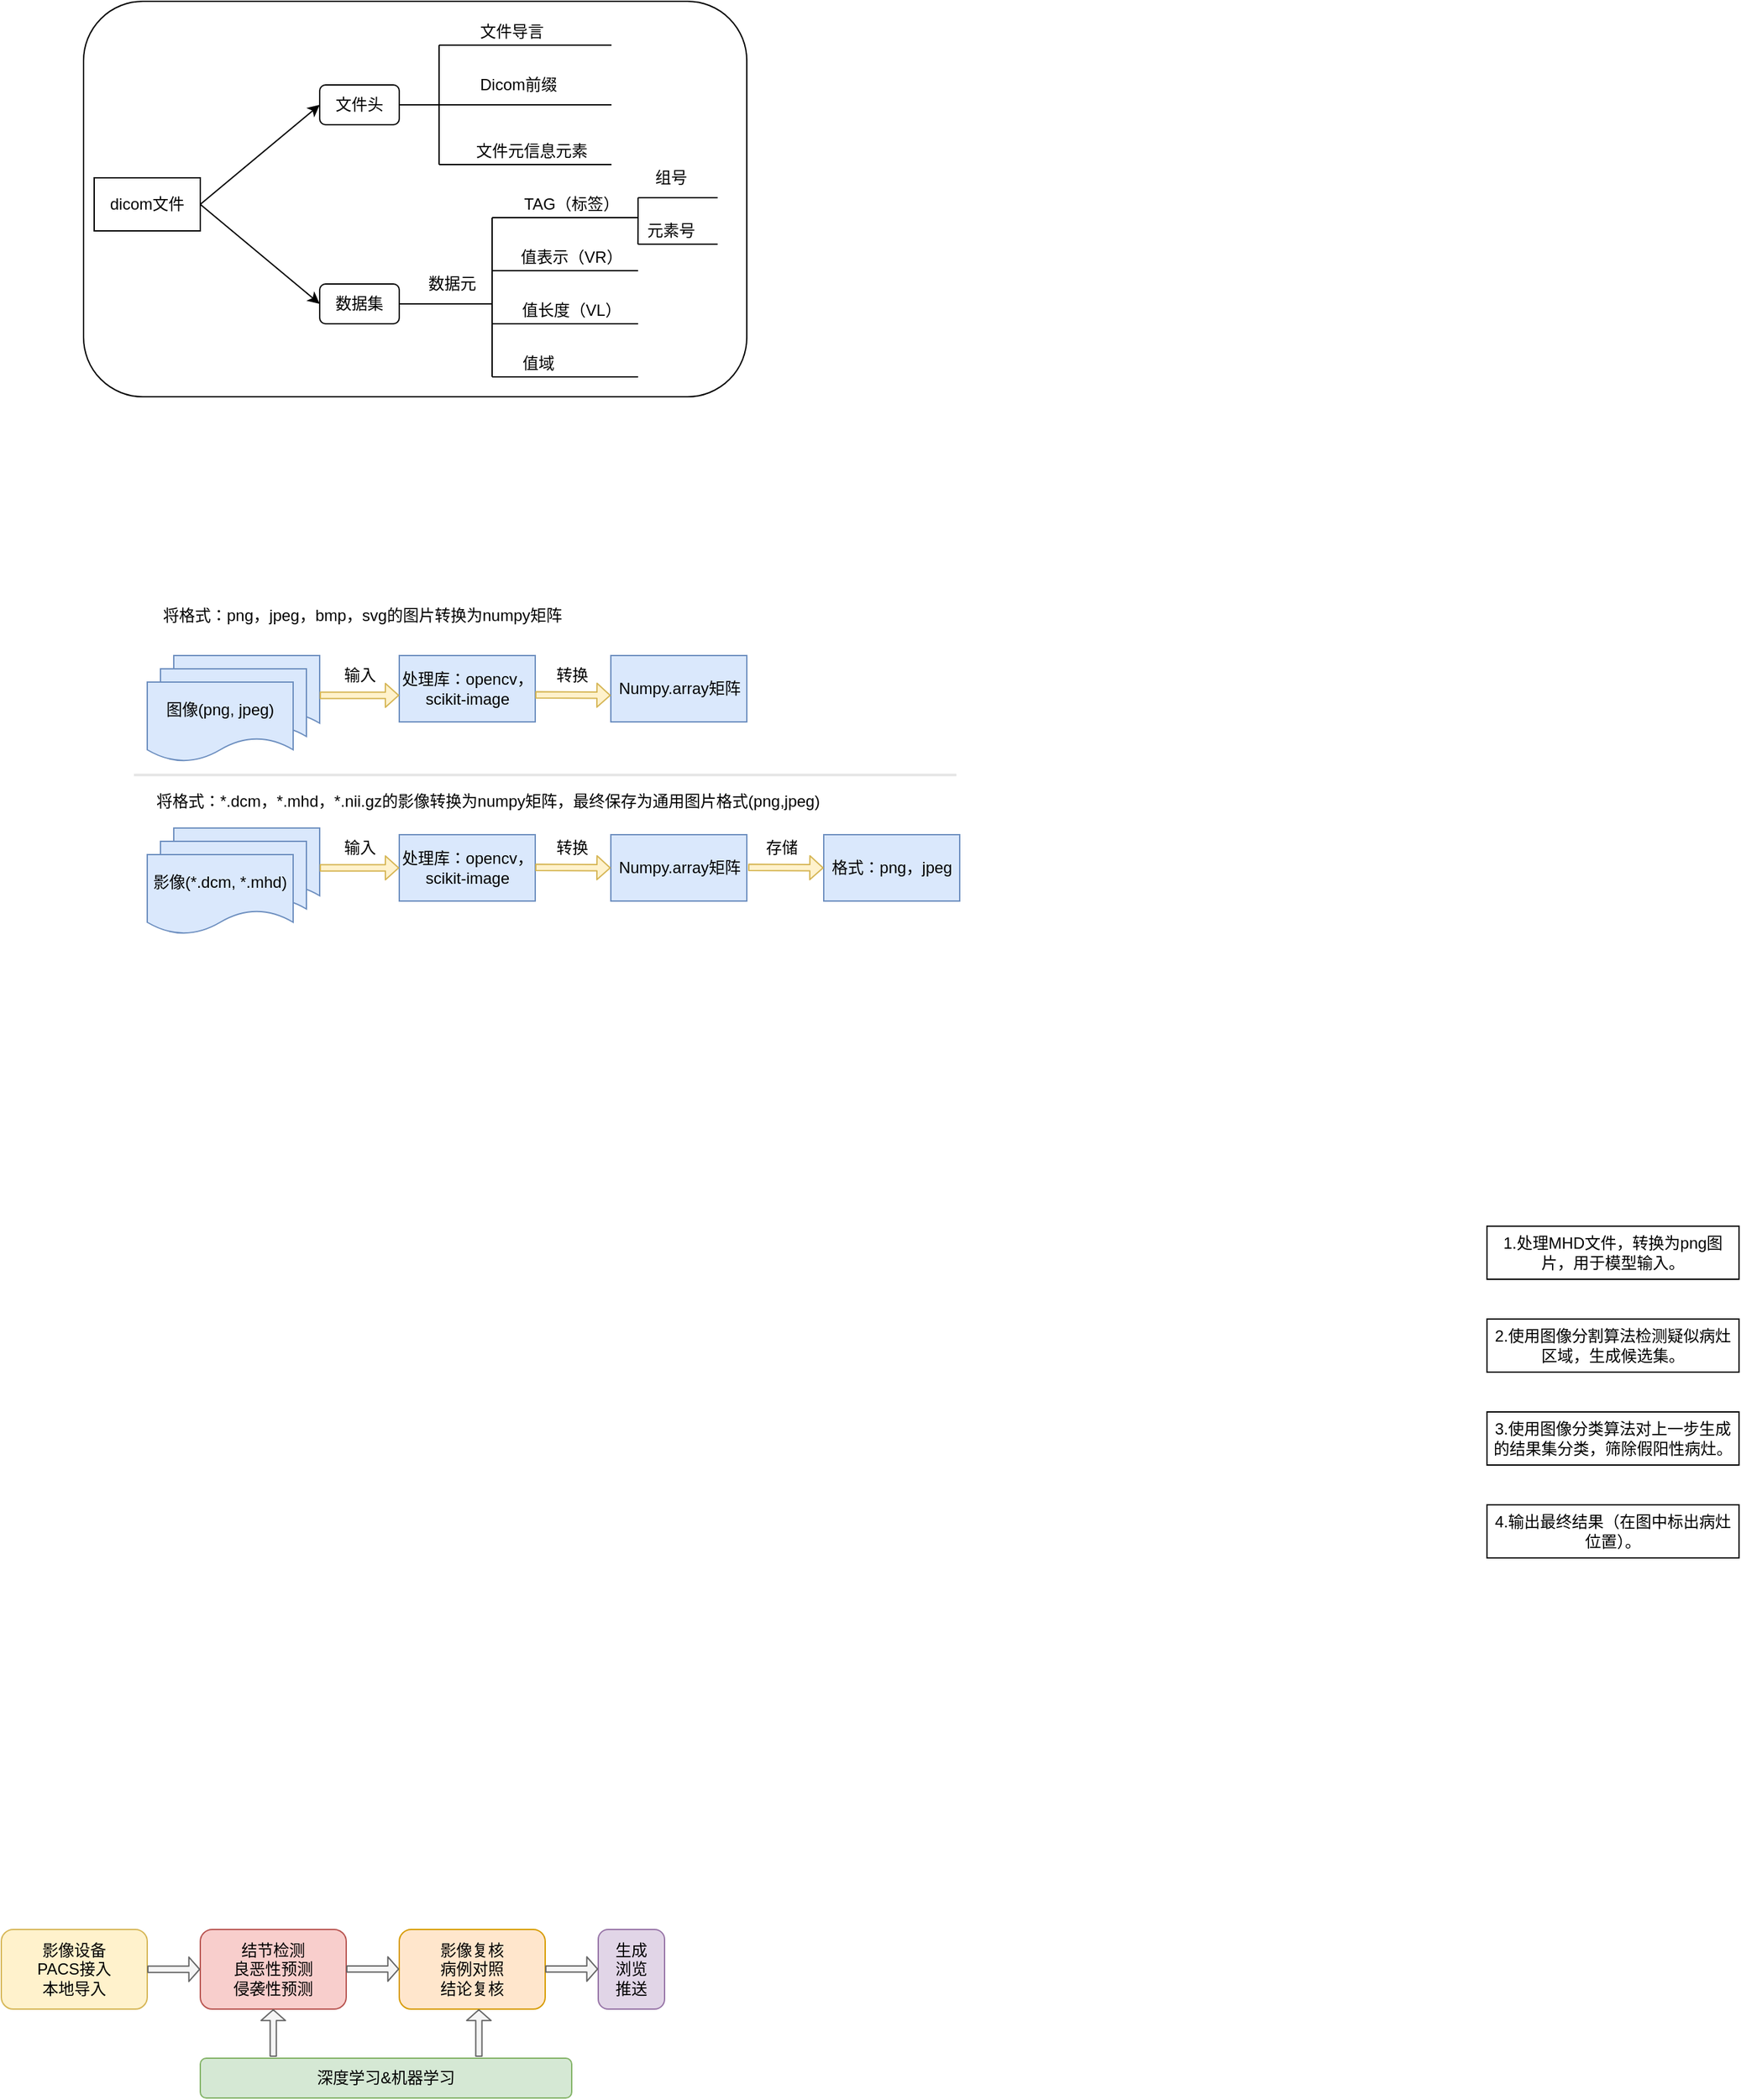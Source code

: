 <mxfile version="15.0.6" type="github">
  <diagram id="MWwCbxop2y0VMCHe68bo" name="Page-1">
    <mxGraphModel dx="541" dy="369" grid="1" gridSize="10" guides="1" tooltips="1" connect="1" arrows="1" fold="1" page="0" pageScale="1" pageWidth="2336" pageHeight="1654" math="0" shadow="0">
      <root>
        <mxCell id="0" />
        <mxCell id="1" parent="0" />
        <mxCell id="5mdizbrDEBgbeSs6b8gt-1" value="" style="rounded=1;whiteSpace=wrap;html=1;" parent="1" vertex="1">
          <mxGeometry x="262" y="117" width="500" height="298" as="geometry" />
        </mxCell>
        <mxCell id="Jd560P1QfWbewZKe6wbI-2" value="dicom文件" style="rounded=0;whiteSpace=wrap;html=1;" parent="1" vertex="1">
          <mxGeometry x="270" y="250" width="80" height="40" as="geometry" />
        </mxCell>
        <mxCell id="Jd560P1QfWbewZKe6wbI-3" value="文件头" style="rounded=1;whiteSpace=wrap;html=1;" parent="1" vertex="1">
          <mxGeometry x="440" y="180" width="60" height="30" as="geometry" />
        </mxCell>
        <mxCell id="Jd560P1QfWbewZKe6wbI-4" value="数据集" style="rounded=1;whiteSpace=wrap;html=1;" parent="1" vertex="1">
          <mxGeometry x="440" y="330" width="60" height="30" as="geometry" />
        </mxCell>
        <mxCell id="Jd560P1QfWbewZKe6wbI-6" value="" style="endArrow=classic;html=1;exitX=1;exitY=0.5;exitDx=0;exitDy=0;entryX=0;entryY=0.5;entryDx=0;entryDy=0;" parent="1" source="Jd560P1QfWbewZKe6wbI-2" target="Jd560P1QfWbewZKe6wbI-3" edge="1">
          <mxGeometry width="50" height="50" relative="1" as="geometry">
            <mxPoint x="660" y="450" as="sourcePoint" />
            <mxPoint x="710" y="400" as="targetPoint" />
          </mxGeometry>
        </mxCell>
        <mxCell id="Jd560P1QfWbewZKe6wbI-7" value="" style="endArrow=classic;html=1;exitX=1;exitY=0.5;exitDx=0;exitDy=0;entryX=0;entryY=0.5;entryDx=0;entryDy=0;" parent="1" source="Jd560P1QfWbewZKe6wbI-2" target="Jd560P1QfWbewZKe6wbI-4" edge="1">
          <mxGeometry width="50" height="50" relative="1" as="geometry">
            <mxPoint x="660" y="450" as="sourcePoint" />
            <mxPoint x="710" y="400" as="targetPoint" />
          </mxGeometry>
        </mxCell>
        <mxCell id="Jd560P1QfWbewZKe6wbI-8" value="文件导言" style="text;html=1;strokeColor=none;fillColor=none;align=center;verticalAlign=middle;whiteSpace=wrap;rounded=0;" parent="1" vertex="1">
          <mxGeometry x="550" y="130" width="70" height="20" as="geometry" />
        </mxCell>
        <mxCell id="Jd560P1QfWbewZKe6wbI-9" value="Dicom前缀" style="text;html=1;strokeColor=none;fillColor=none;align=center;verticalAlign=middle;whiteSpace=wrap;rounded=0;" parent="1" vertex="1">
          <mxGeometry x="550" y="170" width="80" height="20" as="geometry" />
        </mxCell>
        <mxCell id="Jd560P1QfWbewZKe6wbI-10" value="文件元信息元素" style="text;html=1;strokeColor=none;fillColor=none;align=center;verticalAlign=middle;whiteSpace=wrap;rounded=0;" parent="1" vertex="1">
          <mxGeometry x="550" y="220" width="100" height="20" as="geometry" />
        </mxCell>
        <mxCell id="Jd560P1QfWbewZKe6wbI-11" value="" style="endArrow=none;html=1;exitX=1;exitY=0.5;exitDx=0;exitDy=0;" parent="1" source="Jd560P1QfWbewZKe6wbI-3" edge="1">
          <mxGeometry width="50" height="50" relative="1" as="geometry">
            <mxPoint x="660" y="420" as="sourcePoint" />
            <mxPoint x="660" y="195" as="targetPoint" />
          </mxGeometry>
        </mxCell>
        <mxCell id="Jd560P1QfWbewZKe6wbI-12" value="" style="endArrow=none;html=1;" parent="1" edge="1">
          <mxGeometry width="50" height="50" relative="1" as="geometry">
            <mxPoint x="530" y="240" as="sourcePoint" />
            <mxPoint x="530" y="150" as="targetPoint" />
          </mxGeometry>
        </mxCell>
        <mxCell id="Jd560P1QfWbewZKe6wbI-13" value="" style="endArrow=none;html=1;" parent="1" edge="1">
          <mxGeometry width="50" height="50" relative="1" as="geometry">
            <mxPoint x="530" y="150" as="sourcePoint" />
            <mxPoint x="660" y="150" as="targetPoint" />
          </mxGeometry>
        </mxCell>
        <mxCell id="Jd560P1QfWbewZKe6wbI-14" value="" style="endArrow=none;html=1;" parent="1" edge="1">
          <mxGeometry width="50" height="50" relative="1" as="geometry">
            <mxPoint x="530" y="240" as="sourcePoint" />
            <mxPoint x="660" y="240" as="targetPoint" />
          </mxGeometry>
        </mxCell>
        <mxCell id="Jd560P1QfWbewZKe6wbI-16" value="数据元" style="text;html=1;strokeColor=none;fillColor=none;align=center;verticalAlign=middle;whiteSpace=wrap;rounded=0;" parent="1" vertex="1">
          <mxGeometry x="520" y="320" width="40" height="20" as="geometry" />
        </mxCell>
        <mxCell id="Jd560P1QfWbewZKe6wbI-17" value="" style="endArrow=none;html=1;exitX=1;exitY=0.5;exitDx=0;exitDy=0;" parent="1" source="Jd560P1QfWbewZKe6wbI-4" edge="1">
          <mxGeometry width="50" height="50" relative="1" as="geometry">
            <mxPoint x="660" y="420" as="sourcePoint" />
            <mxPoint x="570" y="345" as="targetPoint" />
          </mxGeometry>
        </mxCell>
        <mxCell id="Jd560P1QfWbewZKe6wbI-18" value="" style="endArrow=none;html=1;" parent="1" edge="1">
          <mxGeometry width="50" height="50" relative="1" as="geometry">
            <mxPoint x="570" y="400" as="sourcePoint" />
            <mxPoint x="570" y="280" as="targetPoint" />
          </mxGeometry>
        </mxCell>
        <mxCell id="Jd560P1QfWbewZKe6wbI-19" value="" style="endArrow=none;html=1;" parent="1" edge="1">
          <mxGeometry width="50" height="50" relative="1" as="geometry">
            <mxPoint x="570" y="280" as="sourcePoint" />
            <mxPoint x="680" y="280" as="targetPoint" />
          </mxGeometry>
        </mxCell>
        <mxCell id="Jd560P1QfWbewZKe6wbI-20" value="TAG（标签）" style="text;html=1;strokeColor=none;fillColor=none;align=center;verticalAlign=middle;whiteSpace=wrap;rounded=0;" parent="1" vertex="1">
          <mxGeometry x="580" y="260" width="100" height="20" as="geometry" />
        </mxCell>
        <mxCell id="Jd560P1QfWbewZKe6wbI-22" value="" style="endArrow=none;html=1;" parent="1" edge="1">
          <mxGeometry width="50" height="50" relative="1" as="geometry">
            <mxPoint x="570" y="320" as="sourcePoint" />
            <mxPoint x="680" y="320" as="targetPoint" />
          </mxGeometry>
        </mxCell>
        <mxCell id="Jd560P1QfWbewZKe6wbI-23" value="值表示（VR）" style="text;html=1;strokeColor=none;fillColor=none;align=center;verticalAlign=middle;whiteSpace=wrap;rounded=0;" parent="1" vertex="1">
          <mxGeometry x="570" y="300" width="120" height="20" as="geometry" />
        </mxCell>
        <mxCell id="Jd560P1QfWbewZKe6wbI-24" value="" style="endArrow=none;html=1;" parent="1" edge="1">
          <mxGeometry width="50" height="50" relative="1" as="geometry">
            <mxPoint x="570" y="360" as="sourcePoint" />
            <mxPoint x="680" y="360" as="targetPoint" />
          </mxGeometry>
        </mxCell>
        <mxCell id="Jd560P1QfWbewZKe6wbI-25" value="值长度（VL）" style="text;html=1;strokeColor=none;fillColor=none;align=center;verticalAlign=middle;whiteSpace=wrap;rounded=0;" parent="1" vertex="1">
          <mxGeometry x="575" y="340" width="110" height="20" as="geometry" />
        </mxCell>
        <mxCell id="Jd560P1QfWbewZKe6wbI-26" value="" style="endArrow=none;html=1;" parent="1" edge="1">
          <mxGeometry width="50" height="50" relative="1" as="geometry">
            <mxPoint x="570" y="400" as="sourcePoint" />
            <mxPoint x="680" y="400" as="targetPoint" />
          </mxGeometry>
        </mxCell>
        <mxCell id="Jd560P1QfWbewZKe6wbI-27" value="值域" style="text;html=1;strokeColor=none;fillColor=none;align=center;verticalAlign=middle;whiteSpace=wrap;rounded=0;" parent="1" vertex="1">
          <mxGeometry x="575" y="380" width="60" height="20" as="geometry" />
        </mxCell>
        <mxCell id="Jd560P1QfWbewZKe6wbI-28" value="" style="endArrow=none;html=1;" parent="1" edge="1">
          <mxGeometry width="50" height="50" relative="1" as="geometry">
            <mxPoint x="680" y="300" as="sourcePoint" />
            <mxPoint x="740" y="300" as="targetPoint" />
          </mxGeometry>
        </mxCell>
        <mxCell id="Jd560P1QfWbewZKe6wbI-29" value="" style="endArrow=none;html=1;" parent="1" edge="1">
          <mxGeometry width="50" height="50" relative="1" as="geometry">
            <mxPoint x="680" y="265" as="sourcePoint" />
            <mxPoint x="740" y="265" as="targetPoint" />
          </mxGeometry>
        </mxCell>
        <mxCell id="Jd560P1QfWbewZKe6wbI-30" value="" style="endArrow=none;html=1;entryX=1;entryY=0.25;entryDx=0;entryDy=0;exitX=0.916;exitY=0.007;exitDx=0;exitDy=0;exitPerimeter=0;" parent="1" source="Jd560P1QfWbewZKe6wbI-23" target="Jd560P1QfWbewZKe6wbI-20" edge="1">
          <mxGeometry width="50" height="50" relative="1" as="geometry">
            <mxPoint x="680" y="298" as="sourcePoint" />
            <mxPoint x="680" y="270" as="targetPoint" />
            <Array as="points">
              <mxPoint x="680" y="290" />
            </Array>
          </mxGeometry>
        </mxCell>
        <mxCell id="Jd560P1QfWbewZKe6wbI-31" value="组号" style="text;html=1;strokeColor=none;fillColor=none;align=center;verticalAlign=middle;whiteSpace=wrap;rounded=0;" parent="1" vertex="1">
          <mxGeometry x="685" y="240" width="40" height="20" as="geometry" />
        </mxCell>
        <mxCell id="Jd560P1QfWbewZKe6wbI-32" value="元素号" style="text;html=1;strokeColor=none;fillColor=none;align=center;verticalAlign=middle;whiteSpace=wrap;rounded=0;" parent="1" vertex="1">
          <mxGeometry x="685" y="280" width="40" height="20" as="geometry" />
        </mxCell>
        <mxCell id="lEhJyzqjpE_s5oZcJw1o-1" value="影像设备&lt;br&gt;PACS接入&lt;br&gt;本地导入" style="rounded=1;whiteSpace=wrap;html=1;fillColor=#fff2cc;strokeColor=#d6b656;" vertex="1" parent="1">
          <mxGeometry x="200" y="1570" width="110" height="60" as="geometry" />
        </mxCell>
        <mxCell id="lEhJyzqjpE_s5oZcJw1o-2" value="结节检测&lt;br&gt;良恶性预测&lt;br&gt;侵袭性预测" style="rounded=1;whiteSpace=wrap;html=1;fillColor=#f8cecc;strokeColor=#b85450;" vertex="1" parent="1">
          <mxGeometry x="350" y="1570" width="110" height="60" as="geometry" />
        </mxCell>
        <mxCell id="lEhJyzqjpE_s5oZcJw1o-5" value="影像复核&lt;br&gt;病例对照&lt;br&gt;结论复核" style="rounded=1;whiteSpace=wrap;html=1;fillColor=#ffe6cc;strokeColor=#d79b00;" vertex="1" parent="1">
          <mxGeometry x="500" y="1570" width="110" height="60" as="geometry" />
        </mxCell>
        <mxCell id="lEhJyzqjpE_s5oZcJw1o-6" value="生成&lt;br&gt;浏览&lt;br&gt;推送" style="rounded=1;whiteSpace=wrap;html=1;fillColor=#e1d5e7;strokeColor=#9673a6;" vertex="1" parent="1">
          <mxGeometry x="650" y="1570" width="50" height="60" as="geometry" />
        </mxCell>
        <mxCell id="lEhJyzqjpE_s5oZcJw1o-7" value="深度学习&amp;amp;机器学习" style="rounded=1;whiteSpace=wrap;html=1;fillColor=#d5e8d4;strokeColor=#82b366;" vertex="1" parent="1">
          <mxGeometry x="350" y="1667" width="280" height="30" as="geometry" />
        </mxCell>
        <mxCell id="lEhJyzqjpE_s5oZcJw1o-8" value="" style="shape=flexArrow;endArrow=classic;html=1;exitX=1;exitY=0.5;exitDx=0;exitDy=0;entryX=0;entryY=0.5;entryDx=0;entryDy=0;width=4.651;endSize=2.376;endWidth=12.732;fillColor=#f5f5f5;strokeColor=#666666;" edge="1" parent="1" source="lEhJyzqjpE_s5oZcJw1o-1" target="lEhJyzqjpE_s5oZcJw1o-2">
          <mxGeometry width="50" height="50" relative="1" as="geometry">
            <mxPoint x="480" y="1690" as="sourcePoint" />
            <mxPoint x="530" y="1640" as="targetPoint" />
          </mxGeometry>
        </mxCell>
        <mxCell id="lEhJyzqjpE_s5oZcJw1o-13" value="" style="shape=flexArrow;endArrow=classic;html=1;exitX=1;exitY=0.5;exitDx=0;exitDy=0;entryX=0;entryY=0.5;entryDx=0;entryDy=0;width=4.651;endSize=2.376;endWidth=12.732;fillColor=#f5f5f5;strokeColor=#666666;" edge="1" parent="1">
          <mxGeometry width="50" height="50" relative="1" as="geometry">
            <mxPoint x="610" y="1599.8" as="sourcePoint" />
            <mxPoint x="650" y="1599.8" as="targetPoint" />
          </mxGeometry>
        </mxCell>
        <mxCell id="lEhJyzqjpE_s5oZcJw1o-14" value="" style="shape=flexArrow;endArrow=classic;html=1;exitX=1;exitY=0.5;exitDx=0;exitDy=0;entryX=0;entryY=0.5;entryDx=0;entryDy=0;width=4.651;endSize=2.376;endWidth=12.732;fillColor=#f5f5f5;strokeColor=#666666;" edge="1" parent="1">
          <mxGeometry width="50" height="50" relative="1" as="geometry">
            <mxPoint x="460" y="1599.8" as="sourcePoint" />
            <mxPoint x="500" y="1599.8" as="targetPoint" />
          </mxGeometry>
        </mxCell>
        <mxCell id="lEhJyzqjpE_s5oZcJw1o-15" value="" style="shape=flexArrow;endArrow=classic;html=1;entryX=0;entryY=0.5;entryDx=0;entryDy=0;width=4.651;endSize=2.376;endWidth=12.732;fillColor=#f5f5f5;strokeColor=#666666;" edge="1" parent="1">
          <mxGeometry width="50" height="50" relative="1" as="geometry">
            <mxPoint x="560" y="1666" as="sourcePoint" />
            <mxPoint x="560" y="1630" as="targetPoint" />
            <Array as="points">
              <mxPoint x="560" y="1630" />
            </Array>
          </mxGeometry>
        </mxCell>
        <mxCell id="lEhJyzqjpE_s5oZcJw1o-16" value="" style="shape=flexArrow;endArrow=classic;html=1;entryX=0.5;entryY=1;entryDx=0;entryDy=0;width=4.651;endSize=2.376;endWidth=12.732;fillColor=#f5f5f5;strokeColor=#666666;" edge="1" parent="1" target="lEhJyzqjpE_s5oZcJw1o-2">
          <mxGeometry width="50" height="50" relative="1" as="geometry">
            <mxPoint x="405" y="1666" as="sourcePoint" />
            <mxPoint x="421" y="1666" as="targetPoint" />
          </mxGeometry>
        </mxCell>
        <mxCell id="lEhJyzqjpE_s5oZcJw1o-18" value="图像(png, jpeg)" style="shape=document;whiteSpace=wrap;html=1;boundedLbl=1;fillColor=#dae8fc;strokeColor=#6c8ebf;" vertex="1" parent="1">
          <mxGeometry x="330" y="740" width="110" height="60" as="geometry" />
        </mxCell>
        <mxCell id="lEhJyzqjpE_s5oZcJw1o-19" value="图像(png, jpeg)" style="shape=document;whiteSpace=wrap;html=1;boundedLbl=1;fillColor=#dae8fc;strokeColor=#6c8ebf;" vertex="1" parent="1">
          <mxGeometry x="320" y="750" width="110" height="60" as="geometry" />
        </mxCell>
        <mxCell id="lEhJyzqjpE_s5oZcJw1o-20" value="影像(*.dcm, *.mhd)" style="shape=document;whiteSpace=wrap;html=1;boundedLbl=1;fillColor=#dae8fc;strokeColor=#6c8ebf;" vertex="1" parent="1">
          <mxGeometry x="310" y="760" width="110" height="60" as="geometry" />
        </mxCell>
        <mxCell id="lEhJyzqjpE_s5oZcJw1o-21" value="处理库：opencv，&lt;br&gt;scikit-image" style="rounded=0;whiteSpace=wrap;html=1;fillColor=#dae8fc;strokeColor=#6c8ebf;" vertex="1" parent="1">
          <mxGeometry x="500" y="745" width="102.5" height="50" as="geometry" />
        </mxCell>
        <mxCell id="lEhJyzqjpE_s5oZcJw1o-23" value="Numpy.array矩阵" style="rounded=0;whiteSpace=wrap;html=1;fillColor=#dae8fc;strokeColor=#6c8ebf;" vertex="1" parent="1">
          <mxGeometry x="659.5" y="745" width="102.5" height="50" as="geometry" />
        </mxCell>
        <mxCell id="lEhJyzqjpE_s5oZcJw1o-24" value="格式：png，jpeg" style="rounded=0;whiteSpace=wrap;html=1;fillColor=#dae8fc;strokeColor=#6c8ebf;" vertex="1" parent="1">
          <mxGeometry x="820" y="745" width="102.5" height="50" as="geometry" />
        </mxCell>
        <mxCell id="lEhJyzqjpE_s5oZcJw1o-25" value="" style="shape=flexArrow;endArrow=classic;html=1;entryX=0;entryY=0.5;entryDx=0;entryDy=0;width=4.722;endSize=2.992;endWidth=12.299;fillColor=#fff2cc;strokeColor=#d6b656;" edge="1" parent="1" target="lEhJyzqjpE_s5oZcJw1o-21">
          <mxGeometry width="50" height="50" relative="1" as="geometry">
            <mxPoint x="440" y="770" as="sourcePoint" />
            <mxPoint x="630" y="840" as="targetPoint" />
          </mxGeometry>
        </mxCell>
        <mxCell id="lEhJyzqjpE_s5oZcJw1o-26" value="输入" style="text;html=1;align=center;verticalAlign=middle;resizable=0;points=[];autosize=1;strokeColor=none;fillColor=none;" vertex="1" parent="1">
          <mxGeometry x="450" y="745" width="40" height="20" as="geometry" />
        </mxCell>
        <mxCell id="lEhJyzqjpE_s5oZcJw1o-27" value="" style="shape=flexArrow;endArrow=classic;html=1;entryX=0;entryY=0.5;entryDx=0;entryDy=0;width=4.722;endSize=2.992;endWidth=12.299;fillColor=#fff2cc;strokeColor=#d6b656;" edge="1" parent="1" target="lEhJyzqjpE_s5oZcJw1o-23">
          <mxGeometry width="50" height="50" relative="1" as="geometry">
            <mxPoint x="602.5" y="769.58" as="sourcePoint" />
            <mxPoint x="652.5" y="769.58" as="targetPoint" />
          </mxGeometry>
        </mxCell>
        <mxCell id="lEhJyzqjpE_s5oZcJw1o-28" value="" style="shape=flexArrow;endArrow=classic;html=1;entryX=0;entryY=0.5;entryDx=0;entryDy=0;width=4.722;endSize=2.992;endWidth=12.299;fillColor=#fff2cc;strokeColor=#d6b656;" edge="1" parent="1">
          <mxGeometry width="50" height="50" relative="1" as="geometry">
            <mxPoint x="763" y="769.58" as="sourcePoint" />
            <mxPoint x="820" y="770" as="targetPoint" />
          </mxGeometry>
        </mxCell>
        <mxCell id="lEhJyzqjpE_s5oZcJw1o-29" value="转换" style="text;html=1;align=center;verticalAlign=middle;resizable=0;points=[];autosize=1;strokeColor=none;fillColor=none;" vertex="1" parent="1">
          <mxGeometry x="610" y="745" width="40" height="20" as="geometry" />
        </mxCell>
        <mxCell id="lEhJyzqjpE_s5oZcJw1o-30" value="存储" style="text;html=1;align=center;verticalAlign=middle;resizable=0;points=[];autosize=1;strokeColor=none;fillColor=none;" vertex="1" parent="1">
          <mxGeometry x="768" y="745" width="40" height="20" as="geometry" />
        </mxCell>
        <mxCell id="lEhJyzqjpE_s5oZcJw1o-32" value="图像(png, jpeg)" style="shape=document;whiteSpace=wrap;html=1;boundedLbl=1;fillColor=#dae8fc;strokeColor=#6c8ebf;" vertex="1" parent="1">
          <mxGeometry x="330" y="610" width="110" height="60" as="geometry" />
        </mxCell>
        <mxCell id="lEhJyzqjpE_s5oZcJw1o-33" value="图像(png, jpeg)" style="shape=document;whiteSpace=wrap;html=1;boundedLbl=1;fillColor=#dae8fc;strokeColor=#6c8ebf;" vertex="1" parent="1">
          <mxGeometry x="320" y="620" width="110" height="60" as="geometry" />
        </mxCell>
        <mxCell id="lEhJyzqjpE_s5oZcJw1o-34" value="图像(png, jpeg)" style="shape=document;whiteSpace=wrap;html=1;boundedLbl=1;fillColor=#dae8fc;strokeColor=#6c8ebf;" vertex="1" parent="1">
          <mxGeometry x="310" y="630" width="110" height="60" as="geometry" />
        </mxCell>
        <mxCell id="lEhJyzqjpE_s5oZcJw1o-35" value="处理库：opencv，&lt;br&gt;scikit-image" style="rounded=0;whiteSpace=wrap;html=1;fillColor=#dae8fc;strokeColor=#6c8ebf;" vertex="1" parent="1">
          <mxGeometry x="500" y="610" width="102.5" height="50" as="geometry" />
        </mxCell>
        <mxCell id="lEhJyzqjpE_s5oZcJw1o-36" value="Numpy.array矩阵" style="rounded=0;whiteSpace=wrap;html=1;fillColor=#dae8fc;strokeColor=#6c8ebf;" vertex="1" parent="1">
          <mxGeometry x="659.5" y="610" width="102.5" height="50" as="geometry" />
        </mxCell>
        <mxCell id="lEhJyzqjpE_s5oZcJw1o-37" value="" style="shape=flexArrow;endArrow=classic;html=1;entryX=0;entryY=0.5;entryDx=0;entryDy=0;width=4.722;endSize=2.992;endWidth=12.299;fillColor=#fff2cc;strokeColor=#d6b656;" edge="1" parent="1">
          <mxGeometry width="50" height="50" relative="1" as="geometry">
            <mxPoint x="440" y="640" as="sourcePoint" />
            <mxPoint x="500" y="640" as="targetPoint" />
          </mxGeometry>
        </mxCell>
        <mxCell id="lEhJyzqjpE_s5oZcJw1o-38" value="输入" style="text;html=1;align=center;verticalAlign=middle;resizable=0;points=[];autosize=1;strokeColor=none;fillColor=none;" vertex="1" parent="1">
          <mxGeometry x="450" y="615" width="40" height="20" as="geometry" />
        </mxCell>
        <mxCell id="lEhJyzqjpE_s5oZcJw1o-40" value="" style="shape=flexArrow;endArrow=classic;html=1;entryX=0;entryY=0.5;entryDx=0;entryDy=0;width=4.722;endSize=2.992;endWidth=12.299;fillColor=#fff2cc;strokeColor=#d6b656;" edge="1" parent="1">
          <mxGeometry width="50" height="50" relative="1" as="geometry">
            <mxPoint x="602.5" y="639.58" as="sourcePoint" />
            <mxPoint x="659.5" y="640" as="targetPoint" />
          </mxGeometry>
        </mxCell>
        <mxCell id="lEhJyzqjpE_s5oZcJw1o-41" value="转换" style="text;html=1;align=center;verticalAlign=middle;resizable=0;points=[];autosize=1;strokeColor=none;fillColor=none;" vertex="1" parent="1">
          <mxGeometry x="610" y="615" width="40" height="20" as="geometry" />
        </mxCell>
        <mxCell id="lEhJyzqjpE_s5oZcJw1o-42" value="将格式：png，jpeg，bmp，svg的图片转换为numpy矩阵" style="text;html=1;strokeColor=none;fillColor=none;align=left;verticalAlign=middle;whiteSpace=wrap;rounded=0;" vertex="1" parent="1">
          <mxGeometry x="320" y="570" width="500" height="20" as="geometry" />
        </mxCell>
        <mxCell id="lEhJyzqjpE_s5oZcJw1o-43" value="将格式：*.dcm，*.mhd，*.nii.gz的影像转换为numpy矩阵，最终保存为通用图片格式(png,jpeg)" style="text;html=1;strokeColor=none;fillColor=none;align=left;verticalAlign=middle;whiteSpace=wrap;rounded=0;" vertex="1" parent="1">
          <mxGeometry x="315" y="710" width="540" height="20" as="geometry" />
        </mxCell>
        <mxCell id="lEhJyzqjpE_s5oZcJw1o-44" value="" style="endArrow=none;html=1;strokeWidth=2;strokeColor=#E6E6E6;" edge="1" parent="1">
          <mxGeometry width="50" height="50" relative="1" as="geometry">
            <mxPoint x="300" y="700" as="sourcePoint" />
            <mxPoint x="920" y="700" as="targetPoint" />
          </mxGeometry>
        </mxCell>
        <mxCell id="lEhJyzqjpE_s5oZcJw1o-56" value="1.处理MHD文件，转换为png图片，用于模型输入。" style="rounded=0;whiteSpace=wrap;html=1;strokeWidth=1;" vertex="1" parent="1">
          <mxGeometry x="1320" y="1040" width="190" height="40" as="geometry" />
        </mxCell>
        <mxCell id="lEhJyzqjpE_s5oZcJw1o-57" value="2.使用图像分割算法检测疑似病灶区域，生成候选集。" style="rounded=0;whiteSpace=wrap;html=1;strokeWidth=1;" vertex="1" parent="1">
          <mxGeometry x="1320" y="1110" width="190" height="40" as="geometry" />
        </mxCell>
        <mxCell id="lEhJyzqjpE_s5oZcJw1o-58" value="3.使用图像分类算法对上一步生成的结果集分类，筛除假阳性病灶。" style="rounded=0;whiteSpace=wrap;html=1;strokeWidth=1;" vertex="1" parent="1">
          <mxGeometry x="1320" y="1180" width="190" height="40" as="geometry" />
        </mxCell>
        <mxCell id="lEhJyzqjpE_s5oZcJw1o-59" value="4.输出最终结果（在图中标出病灶位置）。" style="rounded=0;whiteSpace=wrap;html=1;strokeWidth=1;" vertex="1" parent="1">
          <mxGeometry x="1320" y="1250" width="190" height="40" as="geometry" />
        </mxCell>
      </root>
    </mxGraphModel>
  </diagram>
</mxfile>
